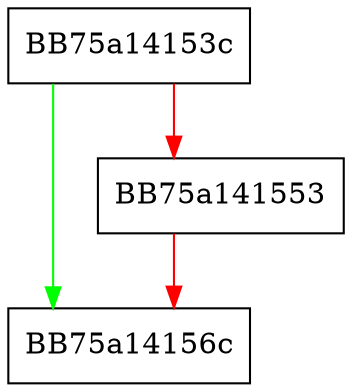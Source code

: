 digraph GetIOAVProcessPath {
  node [shape="box"];
  graph [splines=ortho];
  BB75a14153c -> BB75a14156c [color="green"];
  BB75a14153c -> BB75a141553 [color="red"];
  BB75a141553 -> BB75a14156c [color="red"];
}